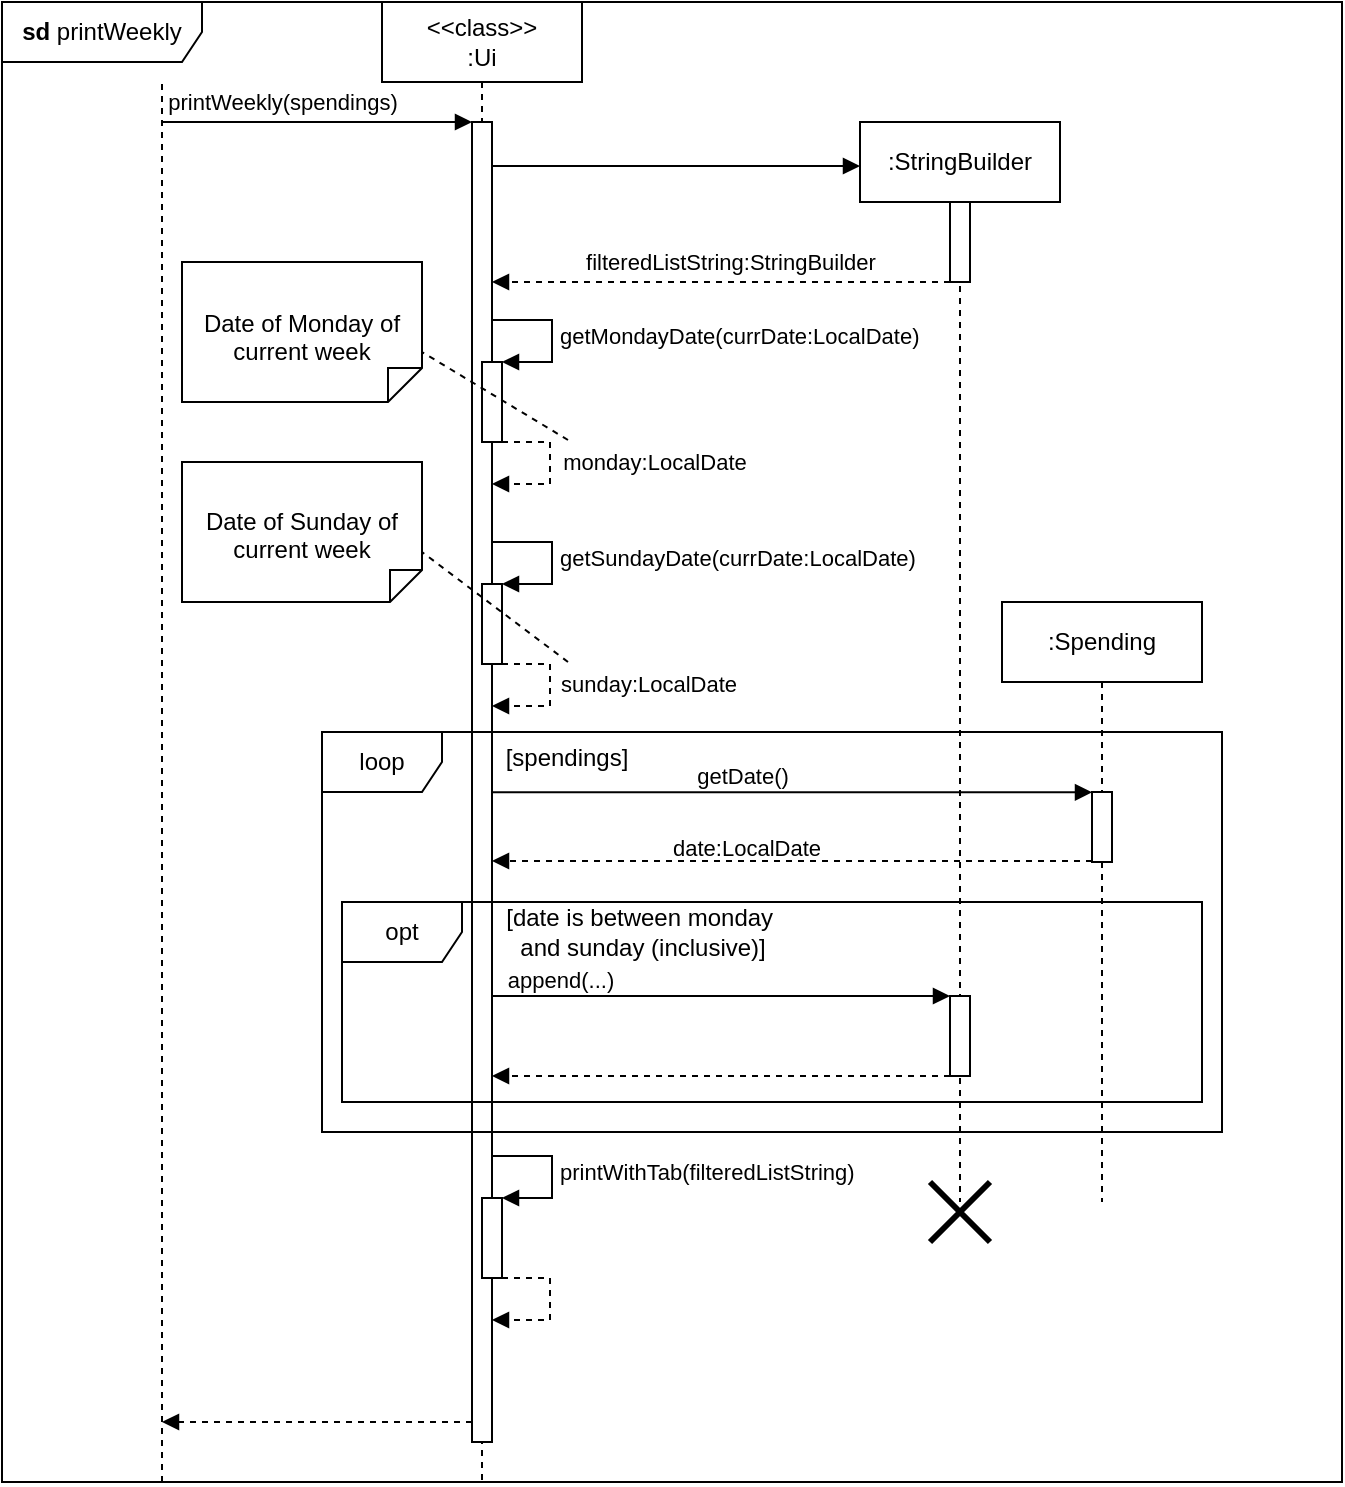 <mxfile version="24.8.3">
  <diagram name="Page-1" id="kKGzz5kkBFm7OB60qcjx">
    <mxGraphModel dx="1444" dy="833" grid="1" gridSize="10" guides="1" tooltips="1" connect="1" arrows="1" fold="1" page="1" pageScale="1" pageWidth="827" pageHeight="1169" math="0" shadow="0">
      <root>
        <mxCell id="0" />
        <mxCell id="1" parent="0" />
        <mxCell id="DzmFbw8f4VmbmkQMaoc1-1" value="" style="endArrow=none;dashed=1;html=1;rounded=0;" edge="1" parent="1">
          <mxGeometry width="50" height="50" relative="1" as="geometry">
            <mxPoint x="160" y="760" as="sourcePoint" />
            <mxPoint x="160" y="60" as="targetPoint" />
          </mxGeometry>
        </mxCell>
        <mxCell id="DzmFbw8f4VmbmkQMaoc1-2" value="" style="html=1;verticalAlign=bottom;labelBackgroundColor=none;endArrow=block;endFill=1;rounded=0;" edge="1" parent="1" target="DzmFbw8f4VmbmkQMaoc1-4">
          <mxGeometry width="160" relative="1" as="geometry">
            <mxPoint x="160" y="80" as="sourcePoint" />
            <mxPoint x="340" y="80" as="targetPoint" />
          </mxGeometry>
        </mxCell>
        <mxCell id="DzmFbw8f4VmbmkQMaoc1-6" value="printWeekly(spendings)" style="edgeLabel;html=1;align=center;verticalAlign=middle;resizable=0;points=[];" vertex="1" connectable="0" parent="DzmFbw8f4VmbmkQMaoc1-2">
          <mxGeometry x="0.175" y="-1" relative="1" as="geometry">
            <mxPoint x="-31" y="-11" as="offset" />
          </mxGeometry>
        </mxCell>
        <mxCell id="DzmFbw8f4VmbmkQMaoc1-3" value="&amp;lt;&amp;lt;class&amp;gt;&amp;gt;&lt;div&gt;:Ui&lt;/div&gt;" style="shape=umlLifeline;perimeter=lifelinePerimeter;whiteSpace=wrap;html=1;container=1;dropTarget=0;collapsible=0;recursiveResize=0;outlineConnect=0;portConstraint=eastwest;newEdgeStyle={&quot;curved&quot;:0,&quot;rounded&quot;:0};" vertex="1" parent="1">
          <mxGeometry x="270" y="20" width="100" height="740" as="geometry" />
        </mxCell>
        <mxCell id="DzmFbw8f4VmbmkQMaoc1-4" value="" style="html=1;points=[[0,0,0,0,5],[0,1,0,0,-5],[1,0,0,0,5],[1,1,0,0,-5]];perimeter=orthogonalPerimeter;outlineConnect=0;targetShapes=umlLifeline;portConstraint=eastwest;newEdgeStyle={&quot;curved&quot;:0,&quot;rounded&quot;:0};" vertex="1" parent="DzmFbw8f4VmbmkQMaoc1-3">
          <mxGeometry x="45" y="60" width="10" height="660" as="geometry" />
        </mxCell>
        <mxCell id="DzmFbw8f4VmbmkQMaoc1-15" value="getSundayDate(currDate:LocalDate)" style="html=1;align=left;spacingLeft=2;endArrow=block;rounded=0;edgeStyle=orthogonalEdgeStyle;curved=0;rounded=0;" edge="1" target="DzmFbw8f4VmbmkQMaoc1-16" parent="DzmFbw8f4VmbmkQMaoc1-3">
          <mxGeometry relative="1" as="geometry">
            <mxPoint x="55" y="270" as="sourcePoint" />
            <Array as="points">
              <mxPoint x="85" y="270" />
              <mxPoint x="85" y="291" />
            </Array>
          </mxGeometry>
        </mxCell>
        <mxCell id="DzmFbw8f4VmbmkQMaoc1-16" value="" style="html=1;points=[[0,0,0,0,5],[0,1,0,0,-5],[1,0,0,0,5],[1,1,0,0,-5]];perimeter=orthogonalPerimeter;outlineConnect=0;targetShapes=umlLifeline;portConstraint=eastwest;newEdgeStyle={&quot;curved&quot;:0,&quot;rounded&quot;:0};" vertex="1" parent="DzmFbw8f4VmbmkQMaoc1-3">
          <mxGeometry x="50" y="291" width="10" height="40" as="geometry" />
        </mxCell>
        <mxCell id="DzmFbw8f4VmbmkQMaoc1-17" value="" style="html=1;align=left;spacingLeft=2;endArrow=block;rounded=0;edgeStyle=orthogonalEdgeStyle;curved=0;rounded=0;dashed=1;" edge="1" parent="DzmFbw8f4VmbmkQMaoc1-3">
          <mxGeometry relative="1" as="geometry">
            <mxPoint x="60" y="331" as="sourcePoint" />
            <Array as="points">
              <mxPoint x="84" y="331" />
              <mxPoint x="84" y="352" />
            </Array>
            <mxPoint x="55" y="352" as="targetPoint" />
          </mxGeometry>
        </mxCell>
        <mxCell id="DzmFbw8f4VmbmkQMaoc1-18" value="sunday:LocalDate" style="edgeLabel;html=1;align=center;verticalAlign=middle;resizable=0;points=[];" vertex="1" connectable="0" parent="DzmFbw8f4VmbmkQMaoc1-17">
          <mxGeometry x="-0.034" relative="1" as="geometry">
            <mxPoint x="49" y="-2" as="offset" />
          </mxGeometry>
        </mxCell>
        <mxCell id="DzmFbw8f4VmbmkQMaoc1-45" value="printWithTab(filteredListString)" style="html=1;align=left;spacingLeft=2;endArrow=block;rounded=0;edgeStyle=orthogonalEdgeStyle;curved=0;rounded=0;" edge="1" target="DzmFbw8f4VmbmkQMaoc1-46" parent="DzmFbw8f4VmbmkQMaoc1-3">
          <mxGeometry relative="1" as="geometry">
            <mxPoint x="55" y="577" as="sourcePoint" />
            <Array as="points">
              <mxPoint x="85" y="577" />
              <mxPoint x="85" y="598" />
            </Array>
          </mxGeometry>
        </mxCell>
        <mxCell id="DzmFbw8f4VmbmkQMaoc1-46" value="" style="html=1;points=[[0,0,0,0,5],[0,1,0,0,-5],[1,0,0,0,5],[1,1,0,0,-5]];perimeter=orthogonalPerimeter;outlineConnect=0;targetShapes=umlLifeline;portConstraint=eastwest;newEdgeStyle={&quot;curved&quot;:0,&quot;rounded&quot;:0};" vertex="1" parent="DzmFbw8f4VmbmkQMaoc1-3">
          <mxGeometry x="50" y="598" width="10" height="40" as="geometry" />
        </mxCell>
        <mxCell id="DzmFbw8f4VmbmkQMaoc1-47" value="" style="html=1;align=left;spacingLeft=2;endArrow=block;rounded=0;edgeStyle=orthogonalEdgeStyle;curved=0;rounded=0;dashed=1;" edge="1" parent="DzmFbw8f4VmbmkQMaoc1-3">
          <mxGeometry relative="1" as="geometry">
            <mxPoint x="60" y="638" as="sourcePoint" />
            <Array as="points">
              <mxPoint x="84" y="638" />
              <mxPoint x="84" y="659" />
            </Array>
            <mxPoint x="55" y="659" as="targetPoint" />
          </mxGeometry>
        </mxCell>
        <mxCell id="DzmFbw8f4VmbmkQMaoc1-5" value=":StringBuilder" style="shape=umlLifeline;perimeter=lifelinePerimeter;whiteSpace=wrap;html=1;container=1;dropTarget=0;collapsible=0;recursiveResize=0;outlineConnect=0;portConstraint=eastwest;newEdgeStyle={&quot;curved&quot;:0,&quot;rounded&quot;:0};" vertex="1" parent="1">
          <mxGeometry x="509" y="80" width="100" height="540" as="geometry" />
        </mxCell>
        <mxCell id="DzmFbw8f4VmbmkQMaoc1-8" value="" style="html=1;points=[[0,0,0,0,5],[0,1,0,0,-5],[1,0,0,0,5],[1,1,0,0,-5]];perimeter=orthogonalPerimeter;outlineConnect=0;targetShapes=umlLifeline;portConstraint=eastwest;newEdgeStyle={&quot;curved&quot;:0,&quot;rounded&quot;:0};" vertex="1" parent="DzmFbw8f4VmbmkQMaoc1-5">
          <mxGeometry x="45" y="40" width="10" height="40" as="geometry" />
        </mxCell>
        <mxCell id="DzmFbw8f4VmbmkQMaoc1-7" value="" style="html=1;verticalAlign=bottom;labelBackgroundColor=none;endArrow=block;endFill=1;rounded=0;" edge="1" parent="1">
          <mxGeometry width="160" relative="1" as="geometry">
            <mxPoint x="325" y="102.0" as="sourcePoint" />
            <mxPoint x="509" y="102" as="targetPoint" />
          </mxGeometry>
        </mxCell>
        <mxCell id="DzmFbw8f4VmbmkQMaoc1-9" value="" style="html=1;verticalAlign=bottom;labelBackgroundColor=none;endArrow=block;endFill=1;dashed=1;rounded=0;" edge="1" parent="1" source="DzmFbw8f4VmbmkQMaoc1-8">
          <mxGeometry width="160" relative="1" as="geometry">
            <mxPoint x="479" y="160" as="sourcePoint" />
            <mxPoint x="325" y="160" as="targetPoint" />
          </mxGeometry>
        </mxCell>
        <mxCell id="DzmFbw8f4VmbmkQMaoc1-10" value="filteredListString:StringBuilder" style="edgeLabel;html=1;align=center;verticalAlign=middle;resizable=0;points=[];" vertex="1" connectable="0" parent="DzmFbw8f4VmbmkQMaoc1-9">
          <mxGeometry x="-0.168" y="-2" relative="1" as="geometry">
            <mxPoint x="-15" y="-8" as="offset" />
          </mxGeometry>
        </mxCell>
        <mxCell id="DzmFbw8f4VmbmkQMaoc1-11" value="" style="html=1;points=[[0,0,0,0,5],[0,1,0,0,-5],[1,0,0,0,5],[1,1,0,0,-5]];perimeter=orthogonalPerimeter;outlineConnect=0;targetShapes=umlLifeline;portConstraint=eastwest;newEdgeStyle={&quot;curved&quot;:0,&quot;rounded&quot;:0};" vertex="1" parent="1">
          <mxGeometry x="320" y="200" width="10" height="40" as="geometry" />
        </mxCell>
        <mxCell id="DzmFbw8f4VmbmkQMaoc1-12" value="getMondayDate(currDate:LocalDate)" style="html=1;align=left;spacingLeft=2;endArrow=block;rounded=0;edgeStyle=orthogonalEdgeStyle;curved=0;rounded=0;" edge="1" target="DzmFbw8f4VmbmkQMaoc1-11" parent="1">
          <mxGeometry relative="1" as="geometry">
            <mxPoint x="325" y="179" as="sourcePoint" />
            <Array as="points">
              <mxPoint x="355" y="179" />
              <mxPoint x="355" y="200" />
            </Array>
          </mxGeometry>
        </mxCell>
        <mxCell id="DzmFbw8f4VmbmkQMaoc1-13" value="" style="html=1;align=left;spacingLeft=2;endArrow=block;rounded=0;edgeStyle=orthogonalEdgeStyle;curved=0;rounded=0;dashed=1;" edge="1" parent="1" target="DzmFbw8f4VmbmkQMaoc1-4">
          <mxGeometry relative="1" as="geometry">
            <mxPoint x="330" y="240" as="sourcePoint" />
            <Array as="points">
              <mxPoint x="354" y="240" />
              <mxPoint x="354" y="261" />
            </Array>
            <mxPoint x="335" y="261" as="targetPoint" />
          </mxGeometry>
        </mxCell>
        <mxCell id="DzmFbw8f4VmbmkQMaoc1-14" value="monday:LocalDate" style="edgeLabel;html=1;align=center;verticalAlign=middle;resizable=0;points=[];" vertex="1" connectable="0" parent="DzmFbw8f4VmbmkQMaoc1-13">
          <mxGeometry x="-0.034" relative="1" as="geometry">
            <mxPoint x="52" y="-2" as="offset" />
          </mxGeometry>
        </mxCell>
        <mxCell id="DzmFbw8f4VmbmkQMaoc1-20" value="Date of Monday of current week" style="shape=note2;boundedLbl=1;whiteSpace=wrap;html=1;size=17;verticalAlign=top;align=center;flipV=1;" vertex="1" parent="1">
          <mxGeometry x="170" y="150" width="120" height="70" as="geometry" />
        </mxCell>
        <mxCell id="DzmFbw8f4VmbmkQMaoc1-21" value="" style="endArrow=none;dashed=1;html=1;rounded=0;entryX=0;entryY=0;entryDx=120;entryDy=25;entryPerimeter=0;" edge="1" parent="1" target="DzmFbw8f4VmbmkQMaoc1-20">
          <mxGeometry width="50" height="50" relative="1" as="geometry">
            <mxPoint x="363" y="239" as="sourcePoint" />
            <mxPoint x="410" y="240" as="targetPoint" />
          </mxGeometry>
        </mxCell>
        <mxCell id="DzmFbw8f4VmbmkQMaoc1-22" value="Date of Sunday of current week" style="shape=note2;boundedLbl=1;whiteSpace=wrap;html=1;size=16;verticalAlign=top;align=center;flipV=1;" vertex="1" parent="1">
          <mxGeometry x="170" y="250" width="120" height="70" as="geometry" />
        </mxCell>
        <mxCell id="DzmFbw8f4VmbmkQMaoc1-23" value="" style="endArrow=none;dashed=1;html=1;rounded=0;entryX=0;entryY=0;entryDx=120;entryDy=25;entryPerimeter=0;" edge="1" parent="1" target="DzmFbw8f4VmbmkQMaoc1-22">
          <mxGeometry width="50" height="50" relative="1" as="geometry">
            <mxPoint x="363" y="350" as="sourcePoint" />
            <mxPoint x="440" y="260" as="targetPoint" />
          </mxGeometry>
        </mxCell>
        <mxCell id="DzmFbw8f4VmbmkQMaoc1-26" value="loop" style="shape=umlFrame;whiteSpace=wrap;html=1;pointerEvents=0;" vertex="1" parent="1">
          <mxGeometry x="240" y="385" width="450" height="200" as="geometry" />
        </mxCell>
        <mxCell id="DzmFbw8f4VmbmkQMaoc1-27" value="[spendings]" style="text;html=1;align=center;verticalAlign=middle;resizable=0;points=[];autosize=1;strokeColor=none;fillColor=none;" vertex="1" parent="1">
          <mxGeometry x="322" y="383" width="80" height="30" as="geometry" />
        </mxCell>
        <mxCell id="DzmFbw8f4VmbmkQMaoc1-28" value=":Spending" style="shape=umlLifeline;perimeter=lifelinePerimeter;whiteSpace=wrap;html=1;container=1;dropTarget=0;collapsible=0;recursiveResize=0;outlineConnect=0;portConstraint=eastwest;newEdgeStyle={&quot;curved&quot;:0,&quot;rounded&quot;:0};" vertex="1" parent="1">
          <mxGeometry x="580" y="320" width="100" height="300" as="geometry" />
        </mxCell>
        <mxCell id="DzmFbw8f4VmbmkQMaoc1-33" value="" style="html=1;points=[[0,0,0,0,5],[0,1,0,0,-5],[1,0,0,0,5],[1,1,0,0,-5]];perimeter=orthogonalPerimeter;outlineConnect=0;targetShapes=umlLifeline;portConstraint=eastwest;newEdgeStyle={&quot;curved&quot;:0,&quot;rounded&quot;:0};" vertex="1" parent="DzmFbw8f4VmbmkQMaoc1-28">
          <mxGeometry x="45" y="95" width="10" height="35" as="geometry" />
        </mxCell>
        <mxCell id="DzmFbw8f4VmbmkQMaoc1-34" value="" style="html=1;verticalAlign=bottom;labelBackgroundColor=none;endArrow=block;endFill=1;rounded=0;" edge="1" parent="1" source="DzmFbw8f4VmbmkQMaoc1-4">
          <mxGeometry width="160" relative="1" as="geometry">
            <mxPoint x="340" y="415" as="sourcePoint" />
            <mxPoint x="625" y="415.18" as="targetPoint" />
          </mxGeometry>
        </mxCell>
        <mxCell id="DzmFbw8f4VmbmkQMaoc1-35" value="getDate()" style="edgeLabel;html=1;align=center;verticalAlign=middle;resizable=0;points=[];" vertex="1" connectable="0" parent="DzmFbw8f4VmbmkQMaoc1-34">
          <mxGeometry x="0.046" y="-1" relative="1" as="geometry">
            <mxPoint x="-32" y="-9" as="offset" />
          </mxGeometry>
        </mxCell>
        <mxCell id="DzmFbw8f4VmbmkQMaoc1-36" value="" style="html=1;verticalAlign=bottom;labelBackgroundColor=none;endArrow=block;endFill=1;dashed=1;rounded=0;" edge="1" parent="1">
          <mxGeometry width="160" relative="1" as="geometry">
            <mxPoint x="625" y="449.5" as="sourcePoint" />
            <mxPoint x="325" y="449.5" as="targetPoint" />
          </mxGeometry>
        </mxCell>
        <mxCell id="DzmFbw8f4VmbmkQMaoc1-37" value="&lt;font style=&quot;font-size: 11px;&quot;&gt;date:LocalDate&lt;/font&gt;" style="text;html=1;align=center;verticalAlign=middle;resizable=0;points=[];autosize=1;strokeColor=none;fillColor=none;" vertex="1" parent="1">
          <mxGeometry x="402" y="428" width="100" height="30" as="geometry" />
        </mxCell>
        <mxCell id="DzmFbw8f4VmbmkQMaoc1-38" value="opt" style="shape=umlFrame;whiteSpace=wrap;html=1;pointerEvents=0;" vertex="1" parent="1">
          <mxGeometry x="250" y="470" width="430" height="100" as="geometry" />
        </mxCell>
        <mxCell id="DzmFbw8f4VmbmkQMaoc1-39" value="[date is between monday&amp;nbsp;&lt;div&gt;and sunday (inclusive)]&lt;/div&gt;" style="text;html=1;align=center;verticalAlign=middle;resizable=0;points=[];autosize=1;strokeColor=none;fillColor=none;" vertex="1" parent="1">
          <mxGeometry x="320" y="465" width="160" height="40" as="geometry" />
        </mxCell>
        <mxCell id="DzmFbw8f4VmbmkQMaoc1-40" value="" style="html=1;points=[[0,0,0,0,5],[0,1,0,0,-5],[1,0,0,0,5],[1,1,0,0,-5]];perimeter=orthogonalPerimeter;outlineConnect=0;targetShapes=umlLifeline;portConstraint=eastwest;newEdgeStyle={&quot;curved&quot;:0,&quot;rounded&quot;:0};" vertex="1" parent="1">
          <mxGeometry x="554" y="517" width="10" height="40" as="geometry" />
        </mxCell>
        <mxCell id="DzmFbw8f4VmbmkQMaoc1-42" value="" style="html=1;verticalAlign=bottom;labelBackgroundColor=none;endArrow=block;endFill=1;rounded=0;" edge="1" parent="1" target="DzmFbw8f4VmbmkQMaoc1-40">
          <mxGeometry width="160" relative="1" as="geometry">
            <mxPoint x="325" y="517" as="sourcePoint" />
            <mxPoint x="509" y="517" as="targetPoint" />
          </mxGeometry>
        </mxCell>
        <mxCell id="DzmFbw8f4VmbmkQMaoc1-43" value="append(...)" style="edgeLabel;html=1;align=center;verticalAlign=middle;resizable=0;points=[];" vertex="1" connectable="0" parent="DzmFbw8f4VmbmkQMaoc1-42">
          <mxGeometry x="-0.448" relative="1" as="geometry">
            <mxPoint x="-29" y="-8" as="offset" />
          </mxGeometry>
        </mxCell>
        <mxCell id="DzmFbw8f4VmbmkQMaoc1-44" value="" style="html=1;verticalAlign=bottom;labelBackgroundColor=none;endArrow=block;endFill=1;dashed=1;rounded=0;" edge="1" parent="1">
          <mxGeometry width="160" relative="1" as="geometry">
            <mxPoint x="554" y="557" as="sourcePoint" />
            <mxPoint x="325" y="557" as="targetPoint" />
          </mxGeometry>
        </mxCell>
        <mxCell id="DzmFbw8f4VmbmkQMaoc1-49" value="" style="shape=umlDestroy;whiteSpace=wrap;html=1;strokeWidth=3;targetShapes=umlLifeline;" vertex="1" parent="1">
          <mxGeometry x="544" y="610" width="30" height="30" as="geometry" />
        </mxCell>
        <mxCell id="DzmFbw8f4VmbmkQMaoc1-50" value="" style="html=1;verticalAlign=bottom;labelBackgroundColor=none;endArrow=block;endFill=1;dashed=1;rounded=0;" edge="1" parent="1" source="DzmFbw8f4VmbmkQMaoc1-4">
          <mxGeometry width="160" relative="1" as="geometry">
            <mxPoint x="310.0" y="730" as="sourcePoint" />
            <mxPoint x="160" y="730" as="targetPoint" />
          </mxGeometry>
        </mxCell>
        <mxCell id="DzmFbw8f4VmbmkQMaoc1-51" value="&lt;b&gt;sd&lt;/b&gt;&amp;nbsp;printWeekly" style="shape=umlFrame;whiteSpace=wrap;html=1;pointerEvents=0;width=100;height=30;" vertex="1" parent="1">
          <mxGeometry x="80" y="20" width="670" height="740" as="geometry" />
        </mxCell>
      </root>
    </mxGraphModel>
  </diagram>
</mxfile>
